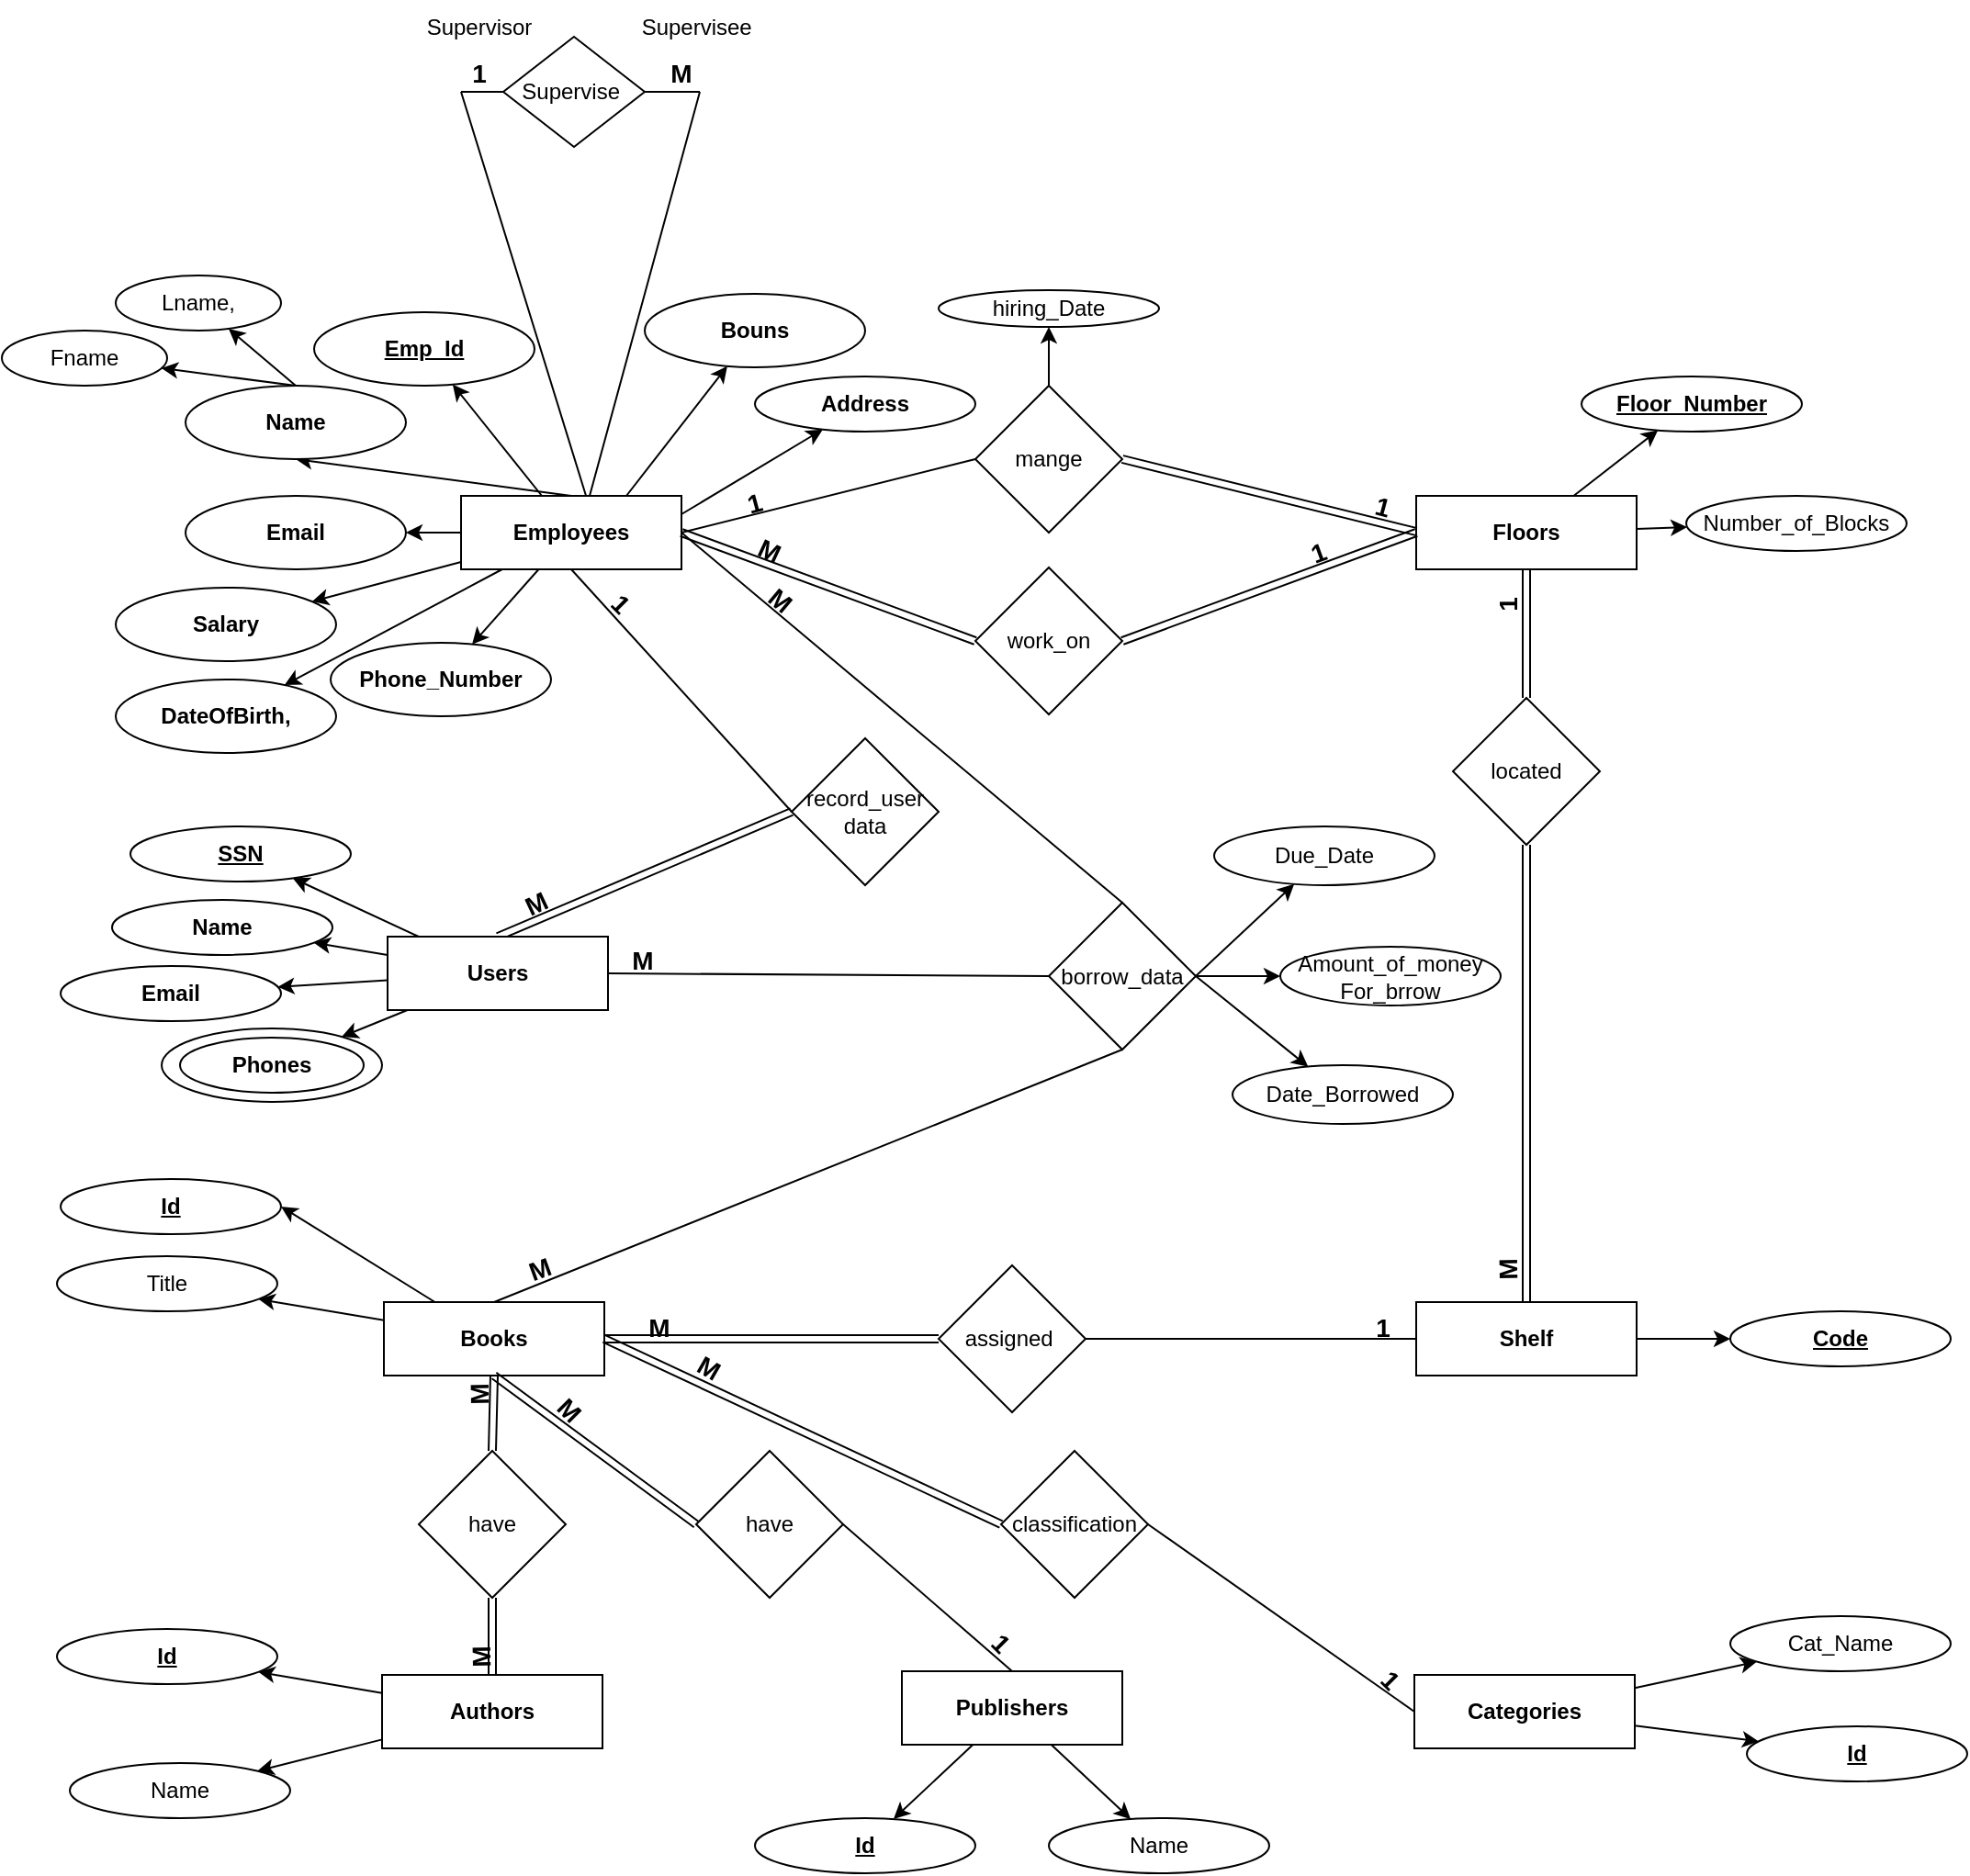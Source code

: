 <mxfile version="24.3.1" type="github">
  <diagram name="Page-1" id="-kbRwK4FyX5_OUYbIRrQ">
    <mxGraphModel dx="2501" dy="1941" grid="1" gridSize="10" guides="1" tooltips="1" connect="1" arrows="1" fold="1" page="1" pageScale="1" pageWidth="827" pageHeight="1169" math="0" shadow="0">
      <root>
        <mxCell id="0" />
        <mxCell id="1" parent="0" />
        <mxCell id="_vqHw4m0biUCmr0mz639-12" value="" style="rounded=0;orthogonalLoop=1;jettySize=auto;html=1;" edge="1" parent="1" source="_vqHw4m0biUCmr0mz639-1" target="_vqHw4m0biUCmr0mz639-15">
          <mxGeometry relative="1" as="geometry">
            <mxPoint x="220" y="60" as="targetPoint" />
          </mxGeometry>
        </mxCell>
        <mxCell id="_vqHw4m0biUCmr0mz639-18" style="rounded=0;orthogonalLoop=1;jettySize=auto;html=1;exitX=0.5;exitY=0;exitDx=0;exitDy=0;entryX=0.5;entryY=1;entryDx=0;entryDy=0;" edge="1" parent="1" source="_vqHw4m0biUCmr0mz639-1" target="_vqHw4m0biUCmr0mz639-16">
          <mxGeometry relative="1" as="geometry" />
        </mxCell>
        <mxCell id="_vqHw4m0biUCmr0mz639-25" value="" style="rounded=0;orthogonalLoop=1;jettySize=auto;html=1;" edge="1" parent="1" source="_vqHw4m0biUCmr0mz639-1" target="_vqHw4m0biUCmr0mz639-26">
          <mxGeometry relative="1" as="geometry">
            <mxPoint x="60" y="140" as="targetPoint" />
          </mxGeometry>
        </mxCell>
        <mxCell id="_vqHw4m0biUCmr0mz639-28" value="" style="rounded=0;orthogonalLoop=1;jettySize=auto;html=1;" edge="1" parent="1" source="_vqHw4m0biUCmr0mz639-1" target="_vqHw4m0biUCmr0mz639-29">
          <mxGeometry relative="1" as="geometry">
            <mxPoint x="220" y="220" as="targetPoint" />
          </mxGeometry>
        </mxCell>
        <mxCell id="_vqHw4m0biUCmr0mz639-31" value="" style="rounded=0;orthogonalLoop=1;jettySize=auto;html=1;" edge="1" parent="1" source="_vqHw4m0biUCmr0mz639-1" target="_vqHw4m0biUCmr0mz639-32">
          <mxGeometry relative="1" as="geometry">
            <mxPoint x="220" y="220" as="targetPoint" />
          </mxGeometry>
        </mxCell>
        <mxCell id="_vqHw4m0biUCmr0mz639-33" style="rounded=0;orthogonalLoop=1;jettySize=auto;html=1;exitX=0.75;exitY=0;exitDx=0;exitDy=0;" edge="1" parent="1" source="_vqHw4m0biUCmr0mz639-1" target="_vqHw4m0biUCmr0mz639-34">
          <mxGeometry relative="1" as="geometry">
            <mxPoint x="310" y="80" as="targetPoint" />
          </mxGeometry>
        </mxCell>
        <mxCell id="_vqHw4m0biUCmr0mz639-35" style="rounded=0;orthogonalLoop=1;jettySize=auto;html=1;exitX=1;exitY=0.25;exitDx=0;exitDy=0;" edge="1" parent="1" source="_vqHw4m0biUCmr0mz639-1" target="_vqHw4m0biUCmr0mz639-36">
          <mxGeometry relative="1" as="geometry">
            <mxPoint x="340" y="120" as="targetPoint" />
          </mxGeometry>
        </mxCell>
        <mxCell id="_vqHw4m0biUCmr0mz639-38" value="" style="rounded=0;orthogonalLoop=1;jettySize=auto;html=1;" edge="1" parent="1" source="_vqHw4m0biUCmr0mz639-1" target="_vqHw4m0biUCmr0mz639-39">
          <mxGeometry relative="1" as="geometry">
            <mxPoint x="220" y="220" as="targetPoint" />
          </mxGeometry>
        </mxCell>
        <mxCell id="_vqHw4m0biUCmr0mz639-102" style="rounded=0;orthogonalLoop=1;jettySize=auto;html=1;shape=link;width=0;" edge="1" parent="1">
          <mxGeometry relative="1" as="geometry">
            <mxPoint x="290" y="-100" as="targetPoint" />
            <mxPoint x="230" y="120" as="sourcePoint" />
          </mxGeometry>
        </mxCell>
        <mxCell id="_vqHw4m0biUCmr0mz639-1" value="&lt;b&gt;Employees&lt;/b&gt;" style="rounded=0;whiteSpace=wrap;html=1;" vertex="1" parent="1">
          <mxGeometry x="160" y="120" width="120" height="40" as="geometry" />
        </mxCell>
        <mxCell id="_vqHw4m0biUCmr0mz639-15" value="&lt;b&gt;&lt;u&gt;Emp_Id&lt;/u&gt;&lt;/b&gt;" style="ellipse;whiteSpace=wrap;html=1;" vertex="1" parent="1">
          <mxGeometry x="80" y="20" width="120" height="40" as="geometry" />
        </mxCell>
        <mxCell id="_vqHw4m0biUCmr0mz639-20" value="" style="rounded=0;orthogonalLoop=1;jettySize=auto;html=1;exitX=0.5;exitY=0;exitDx=0;exitDy=0;" edge="1" parent="1" source="_vqHw4m0biUCmr0mz639-16" target="_vqHw4m0biUCmr0mz639-21">
          <mxGeometry relative="1" as="geometry">
            <mxPoint x="90" y="-10" as="targetPoint" />
          </mxGeometry>
        </mxCell>
        <mxCell id="_vqHw4m0biUCmr0mz639-16" value="&lt;b&gt;Name&lt;/b&gt;" style="ellipse;whiteSpace=wrap;html=1;" vertex="1" parent="1">
          <mxGeometry x="10" y="60" width="120" height="40" as="geometry" />
        </mxCell>
        <mxCell id="_vqHw4m0biUCmr0mz639-21" value="Lname," style="ellipse;whiteSpace=wrap;html=1;" vertex="1" parent="1">
          <mxGeometry x="-28" width="90" height="30" as="geometry" />
        </mxCell>
        <mxCell id="_vqHw4m0biUCmr0mz639-22" value="Fname" style="ellipse;whiteSpace=wrap;html=1;" vertex="1" parent="1">
          <mxGeometry x="-90" y="30" width="90" height="30" as="geometry" />
        </mxCell>
        <mxCell id="_vqHw4m0biUCmr0mz639-23" value="" style="rounded=0;orthogonalLoop=1;jettySize=auto;html=1;exitX=0.5;exitY=0;exitDx=0;exitDy=0;" edge="1" target="_vqHw4m0biUCmr0mz639-22" parent="1" source="_vqHw4m0biUCmr0mz639-16">
          <mxGeometry relative="1" as="geometry">
            <mxPoint x="-27" y="60" as="sourcePoint" />
            <mxPoint x="-40" as="targetPoint" />
          </mxGeometry>
        </mxCell>
        <mxCell id="_vqHw4m0biUCmr0mz639-26" value="Email" style="ellipse;whiteSpace=wrap;html=1;fontStyle=1" vertex="1" parent="1">
          <mxGeometry x="10" y="120" width="120" height="40" as="geometry" />
        </mxCell>
        <mxCell id="_vqHw4m0biUCmr0mz639-29" value="Salary" style="ellipse;whiteSpace=wrap;html=1;fontStyle=1" vertex="1" parent="1">
          <mxGeometry x="-28" y="170" width="120" height="40" as="geometry" />
        </mxCell>
        <mxCell id="_vqHw4m0biUCmr0mz639-32" value="DateOfBirth," style="ellipse;whiteSpace=wrap;html=1;fontStyle=1" vertex="1" parent="1">
          <mxGeometry x="-28" y="220" width="120" height="40" as="geometry" />
        </mxCell>
        <mxCell id="_vqHw4m0biUCmr0mz639-34" value="Bouns" style="ellipse;whiteSpace=wrap;html=1;fontStyle=1" vertex="1" parent="1">
          <mxGeometry x="260" y="10" width="120" height="40" as="geometry" />
        </mxCell>
        <mxCell id="_vqHw4m0biUCmr0mz639-36" value="Address" style="ellipse;whiteSpace=wrap;html=1;fontStyle=1" vertex="1" parent="1">
          <mxGeometry x="320" y="55" width="120" height="30" as="geometry" />
        </mxCell>
        <mxCell id="_vqHw4m0biUCmr0mz639-39" value="&lt;b&gt;Phone_Number&lt;/b&gt;" style="ellipse;whiteSpace=wrap;html=1;" vertex="1" parent="1">
          <mxGeometry x="89" y="200" width="120" height="40" as="geometry" />
        </mxCell>
        <mxCell id="_vqHw4m0biUCmr0mz639-43" value="" style="rounded=0;orthogonalLoop=1;jettySize=auto;html=1;" edge="1" parent="1" source="_vqHw4m0biUCmr0mz639-41" target="_vqHw4m0biUCmr0mz639-44">
          <mxGeometry relative="1" as="geometry">
            <mxPoint x="740" y="60" as="targetPoint" />
          </mxGeometry>
        </mxCell>
        <mxCell id="_vqHw4m0biUCmr0mz639-46" value="" style="rounded=0;orthogonalLoop=1;jettySize=auto;html=1;" edge="1" parent="1" source="_vqHw4m0biUCmr0mz639-41" target="_vqHw4m0biUCmr0mz639-47">
          <mxGeometry relative="1" as="geometry">
            <mxPoint x="900" y="140" as="targetPoint" />
          </mxGeometry>
        </mxCell>
        <mxCell id="_vqHw4m0biUCmr0mz639-41" value="&lt;b&gt;Floors&lt;/b&gt;" style="rounded=0;whiteSpace=wrap;html=1;" vertex="1" parent="1">
          <mxGeometry x="680" y="120" width="120" height="40" as="geometry" />
        </mxCell>
        <mxCell id="_vqHw4m0biUCmr0mz639-44" value="&lt;u&gt;&lt;b&gt;Floor_Number&lt;/b&gt;&lt;/u&gt;" style="ellipse;whiteSpace=wrap;html=1;" vertex="1" parent="1">
          <mxGeometry x="770" y="55" width="120" height="30" as="geometry" />
        </mxCell>
        <mxCell id="_vqHw4m0biUCmr0mz639-47" value="Number_of_Blocks" style="ellipse;whiteSpace=wrap;html=1;" vertex="1" parent="1">
          <mxGeometry x="827" y="120" width="120" height="30" as="geometry" />
        </mxCell>
        <mxCell id="_vqHw4m0biUCmr0mz639-71" value="" style="rounded=0;orthogonalLoop=1;jettySize=auto;html=1;entryX=1;entryY=0.5;entryDx=0;entryDy=0;" edge="1" parent="1" source="_vqHw4m0biUCmr0mz639-69" target="_vqHw4m0biUCmr0mz639-72">
          <mxGeometry relative="1" as="geometry">
            <mxPoint x="39.835" y="521.555" as="targetPoint" />
          </mxGeometry>
        </mxCell>
        <mxCell id="_vqHw4m0biUCmr0mz639-74" value="" style="rounded=0;orthogonalLoop=1;jettySize=auto;html=1;" edge="1" parent="1" source="_vqHw4m0biUCmr0mz639-69" target="_vqHw4m0biUCmr0mz639-75">
          <mxGeometry relative="1" as="geometry">
            <mxPoint x="17" y="574" as="targetPoint" />
          </mxGeometry>
        </mxCell>
        <mxCell id="_vqHw4m0biUCmr0mz639-69" value="&lt;b&gt;Books&lt;/b&gt;" style="rounded=0;whiteSpace=wrap;html=1;" vertex="1" parent="1">
          <mxGeometry x="118" y="559" width="120" height="40" as="geometry" />
        </mxCell>
        <mxCell id="_vqHw4m0biUCmr0mz639-72" value="&lt;b&gt;&lt;u&gt;Id&lt;/u&gt;&lt;/b&gt;" style="ellipse;whiteSpace=wrap;html=1;" vertex="1" parent="1">
          <mxGeometry x="-58" y="492" width="120" height="30" as="geometry" />
        </mxCell>
        <mxCell id="_vqHw4m0biUCmr0mz639-75" value="Title" style="ellipse;whiteSpace=wrap;html=1;" vertex="1" parent="1">
          <mxGeometry x="-60" y="534" width="120" height="30" as="geometry" />
        </mxCell>
        <mxCell id="_vqHw4m0biUCmr0mz639-78" value="" style="rounded=0;orthogonalLoop=1;jettySize=auto;html=1;" edge="1" source="_vqHw4m0biUCmr0mz639-80" target="_vqHw4m0biUCmr0mz639-81" parent="1">
          <mxGeometry relative="1" as="geometry">
            <mxPoint x="17" y="782" as="targetPoint" />
          </mxGeometry>
        </mxCell>
        <mxCell id="_vqHw4m0biUCmr0mz639-79" value="" style="rounded=0;orthogonalLoop=1;jettySize=auto;html=1;" edge="1" source="_vqHw4m0biUCmr0mz639-80" target="_vqHw4m0biUCmr0mz639-82" parent="1">
          <mxGeometry relative="1" as="geometry">
            <mxPoint x="17" y="782" as="targetPoint" />
          </mxGeometry>
        </mxCell>
        <mxCell id="_vqHw4m0biUCmr0mz639-80" value="&lt;b&gt;Authors&lt;/b&gt;" style="rounded=0;whiteSpace=wrap;html=1;" vertex="1" parent="1">
          <mxGeometry x="117" y="762" width="120" height="40" as="geometry" />
        </mxCell>
        <mxCell id="_vqHw4m0biUCmr0mz639-81" value="&lt;b&gt;&lt;u&gt;Id&lt;/u&gt;&lt;/b&gt;" style="ellipse;whiteSpace=wrap;html=1;" vertex="1" parent="1">
          <mxGeometry x="-60" y="737" width="120" height="30" as="geometry" />
        </mxCell>
        <mxCell id="_vqHw4m0biUCmr0mz639-82" value="Name" style="ellipse;whiteSpace=wrap;html=1;" vertex="1" parent="1">
          <mxGeometry x="-53" y="810" width="120" height="30" as="geometry" />
        </mxCell>
        <mxCell id="_vqHw4m0biUCmr0mz639-83" value="" style="rounded=0;orthogonalLoop=1;jettySize=auto;html=1;" edge="1" source="_vqHw4m0biUCmr0mz639-85" target="_vqHw4m0biUCmr0mz639-86" parent="1">
          <mxGeometry relative="1" as="geometry">
            <mxPoint x="-80" y="930" as="targetPoint" />
          </mxGeometry>
        </mxCell>
        <mxCell id="_vqHw4m0biUCmr0mz639-84" value="" style="rounded=0;orthogonalLoop=1;jettySize=auto;html=1;" edge="1" source="_vqHw4m0biUCmr0mz639-85" target="_vqHw4m0biUCmr0mz639-87" parent="1">
          <mxGeometry relative="1" as="geometry">
            <mxPoint x="-80" y="930" as="targetPoint" />
          </mxGeometry>
        </mxCell>
        <mxCell id="_vqHw4m0biUCmr0mz639-85" value="&lt;b&gt;Publishers&lt;/b&gt;" style="rounded=0;whiteSpace=wrap;html=1;" vertex="1" parent="1">
          <mxGeometry x="400" y="760" width="120" height="40" as="geometry" />
        </mxCell>
        <mxCell id="_vqHw4m0biUCmr0mz639-86" value="&lt;b&gt;&lt;u&gt;Id&lt;/u&gt;&lt;/b&gt;" style="ellipse;whiteSpace=wrap;html=1;" vertex="1" parent="1">
          <mxGeometry x="320" y="840" width="120" height="30" as="geometry" />
        </mxCell>
        <mxCell id="_vqHw4m0biUCmr0mz639-87" value="Name" style="ellipse;whiteSpace=wrap;html=1;" vertex="1" parent="1">
          <mxGeometry x="480" y="840" width="120" height="30" as="geometry" />
        </mxCell>
        <mxCell id="_vqHw4m0biUCmr0mz639-88" value="" style="rounded=0;orthogonalLoop=1;jettySize=auto;html=1;" edge="1" source="_vqHw4m0biUCmr0mz639-90" target="_vqHw4m0biUCmr0mz639-91" parent="1">
          <mxGeometry relative="1" as="geometry">
            <mxPoint x="579" y="782" as="targetPoint" />
          </mxGeometry>
        </mxCell>
        <mxCell id="_vqHw4m0biUCmr0mz639-89" value="" style="rounded=0;orthogonalLoop=1;jettySize=auto;html=1;" edge="1" source="_vqHw4m0biUCmr0mz639-90" target="_vqHw4m0biUCmr0mz639-92" parent="1">
          <mxGeometry relative="1" as="geometry">
            <mxPoint x="579" y="782" as="targetPoint" />
          </mxGeometry>
        </mxCell>
        <mxCell id="_vqHw4m0biUCmr0mz639-90" value="&lt;b&gt;Categories&lt;/b&gt;" style="rounded=0;whiteSpace=wrap;html=1;" vertex="1" parent="1">
          <mxGeometry x="679" y="762" width="120" height="40" as="geometry" />
        </mxCell>
        <mxCell id="_vqHw4m0biUCmr0mz639-91" value="&lt;b&gt;&lt;u&gt;Id&lt;/u&gt;&lt;/b&gt;" style="ellipse;whiteSpace=wrap;html=1;" vertex="1" parent="1">
          <mxGeometry x="860" y="790" width="120" height="30" as="geometry" />
        </mxCell>
        <mxCell id="_vqHw4m0biUCmr0mz639-92" value="Cat_Name" style="ellipse;whiteSpace=wrap;html=1;" vertex="1" parent="1">
          <mxGeometry x="851" y="730" width="120" height="30" as="geometry" />
        </mxCell>
        <mxCell id="_vqHw4m0biUCmr0mz639-94" value="" style="rounded=0;orthogonalLoop=1;jettySize=auto;html=1;" edge="1" source="_vqHw4m0biUCmr0mz639-96" target="_vqHw4m0biUCmr0mz639-97" parent="1">
          <mxGeometry relative="1" as="geometry">
            <mxPoint x="580" y="579" as="targetPoint" />
          </mxGeometry>
        </mxCell>
        <mxCell id="_vqHw4m0biUCmr0mz639-96" value="&lt;b&gt;Shelf&lt;/b&gt;" style="rounded=0;whiteSpace=wrap;html=1;" vertex="1" parent="1">
          <mxGeometry x="680" y="559" width="120" height="40" as="geometry" />
        </mxCell>
        <mxCell id="_vqHw4m0biUCmr0mz639-97" value="&lt;b&gt;&lt;u&gt;Code&lt;/u&gt;&lt;/b&gt;" style="ellipse;whiteSpace=wrap;html=1;" vertex="1" parent="1">
          <mxGeometry x="851" y="564" width="120" height="30" as="geometry" />
        </mxCell>
        <mxCell id="_vqHw4m0biUCmr0mz639-103" value="Supervise&amp;nbsp;" style="rhombus;whiteSpace=wrap;html=1;" vertex="1" parent="1">
          <mxGeometry x="183" y="-130" width="77" height="60" as="geometry" />
        </mxCell>
        <mxCell id="_vqHw4m0biUCmr0mz639-115" value="" style="rounded=0;orthogonalLoop=1;jettySize=auto;html=1;" edge="1" parent="1" source="_vqHw4m0biUCmr0mz639-111" target="_vqHw4m0biUCmr0mz639-116">
          <mxGeometry relative="1" as="geometry">
            <mxPoint x="480" y="20" as="targetPoint" />
          </mxGeometry>
        </mxCell>
        <mxCell id="_vqHw4m0biUCmr0mz639-111" value="mange" style="rhombus;whiteSpace=wrap;html=1;" vertex="1" parent="1">
          <mxGeometry x="440" y="60" width="80" height="80" as="geometry" />
        </mxCell>
        <mxCell id="_vqHw4m0biUCmr0mz639-112" value="" style="endArrow=none;html=1;rounded=0;exitX=1;exitY=0.5;exitDx=0;exitDy=0;entryX=0;entryY=0.5;entryDx=0;entryDy=0;" edge="1" parent="1" source="_vqHw4m0biUCmr0mz639-1" target="_vqHw4m0biUCmr0mz639-111">
          <mxGeometry width="50" height="50" relative="1" as="geometry">
            <mxPoint x="380" y="240" as="sourcePoint" />
            <mxPoint x="430" y="190" as="targetPoint" />
          </mxGeometry>
        </mxCell>
        <mxCell id="_vqHw4m0biUCmr0mz639-113" value="" style="endArrow=none;html=1;rounded=0;exitX=1;exitY=0.5;exitDx=0;exitDy=0;entryX=0;entryY=0.5;entryDx=0;entryDy=0;shape=link;" edge="1" parent="1" source="_vqHw4m0biUCmr0mz639-111">
          <mxGeometry width="50" height="50" relative="1" as="geometry">
            <mxPoint x="520" y="139.5" as="sourcePoint" />
            <mxPoint x="680" y="139.5" as="targetPoint" />
          </mxGeometry>
        </mxCell>
        <mxCell id="_vqHw4m0biUCmr0mz639-116" value="hiring_Date" style="ellipse;whiteSpace=wrap;html=1;" vertex="1" parent="1">
          <mxGeometry x="420" y="8" width="120" height="20" as="geometry" />
        </mxCell>
        <mxCell id="_vqHw4m0biUCmr0mz639-117" value="&lt;b&gt;&lt;font style=&quot;font-size: 14px;&quot;&gt;1&lt;/font&gt;&lt;/b&gt;" style="text;html=1;align=center;verticalAlign=middle;whiteSpace=wrap;rounded=0;" vertex="1" parent="1">
          <mxGeometry x="160" y="-120" width="20" height="20" as="geometry" />
        </mxCell>
        <mxCell id="_vqHw4m0biUCmr0mz639-119" value="&lt;b&gt;&lt;font style=&quot;font-size: 14px;&quot;&gt;M&lt;/font&gt;&lt;/b&gt;" style="text;html=1;align=center;verticalAlign=middle;whiteSpace=wrap;rounded=0;" vertex="1" parent="1">
          <mxGeometry x="270" y="-120" width="20" height="20" as="geometry" />
        </mxCell>
        <mxCell id="_vqHw4m0biUCmr0mz639-124" style="rounded=0;orthogonalLoop=1;jettySize=auto;html=1;exitX=0.567;exitY=0;exitDx=0;exitDy=0;shape=link;width=0;exitPerimeter=0;" edge="1" parent="1" source="_vqHw4m0biUCmr0mz639-1">
          <mxGeometry relative="1" as="geometry">
            <mxPoint x="160" y="-100" as="targetPoint" />
            <mxPoint x="239" y="127" as="sourcePoint" />
          </mxGeometry>
        </mxCell>
        <mxCell id="_vqHw4m0biUCmr0mz639-125" value="" style="endArrow=none;html=1;rounded=0;entryX=1;entryY=0.5;entryDx=0;entryDy=0;" edge="1" parent="1" target="_vqHw4m0biUCmr0mz639-103">
          <mxGeometry width="50" height="50" relative="1" as="geometry">
            <mxPoint x="290" y="-100" as="sourcePoint" />
            <mxPoint x="350" y="-150" as="targetPoint" />
          </mxGeometry>
        </mxCell>
        <mxCell id="_vqHw4m0biUCmr0mz639-126" value="" style="endArrow=none;html=1;rounded=0;exitX=0;exitY=0.5;exitDx=0;exitDy=0;" edge="1" parent="1" source="_vqHw4m0biUCmr0mz639-103">
          <mxGeometry width="50" height="50" relative="1" as="geometry">
            <mxPoint x="77" y="-60" as="sourcePoint" />
            <mxPoint x="160" y="-100" as="targetPoint" />
          </mxGeometry>
        </mxCell>
        <mxCell id="_vqHw4m0biUCmr0mz639-127" value="Supervisee&amp;nbsp;" style="text;html=1;align=center;verticalAlign=middle;whiteSpace=wrap;rounded=0;" vertex="1" parent="1">
          <mxGeometry x="260" y="-150" width="60" height="30" as="geometry" />
        </mxCell>
        <mxCell id="_vqHw4m0biUCmr0mz639-128" value="Supervisor" style="text;html=1;align=center;verticalAlign=middle;whiteSpace=wrap;rounded=0;" vertex="1" parent="1">
          <mxGeometry x="140" y="-150" width="60" height="30" as="geometry" />
        </mxCell>
        <mxCell id="_vqHw4m0biUCmr0mz639-129" value="&lt;b&gt;&lt;font style=&quot;font-size: 14px;&quot;&gt;1&lt;/font&gt;&lt;/b&gt;" style="text;html=1;align=center;verticalAlign=middle;whiteSpace=wrap;rounded=0;rotation=-15;" vertex="1" parent="1">
          <mxGeometry x="310" y="114" width="20" height="20" as="geometry" />
        </mxCell>
        <mxCell id="_vqHw4m0biUCmr0mz639-130" value="&lt;b&gt;&lt;font style=&quot;font-size: 14px;&quot;&gt;1&lt;/font&gt;&lt;/b&gt;" style="text;html=1;align=center;verticalAlign=middle;whiteSpace=wrap;rounded=0;rotation=15;" vertex="1" parent="1">
          <mxGeometry x="652" y="116" width="20" height="20" as="geometry" />
        </mxCell>
        <mxCell id="_vqHw4m0biUCmr0mz639-131" value="" style="endArrow=none;html=1;rounded=0;exitX=1;exitY=0.5;exitDx=0;exitDy=0;entryX=0;entryY=0.5;entryDx=0;entryDy=0;shape=link;" edge="1" target="_vqHw4m0biUCmr0mz639-132" parent="1" source="_vqHw4m0biUCmr0mz639-1">
          <mxGeometry width="50" height="50" relative="1" as="geometry">
            <mxPoint x="280" y="239" as="sourcePoint" />
            <mxPoint x="430" y="289" as="targetPoint" />
          </mxGeometry>
        </mxCell>
        <mxCell id="_vqHw4m0biUCmr0mz639-132" value="work_on" style="rhombus;whiteSpace=wrap;html=1;" vertex="1" parent="1">
          <mxGeometry x="440" y="159" width="80" height="80" as="geometry" />
        </mxCell>
        <mxCell id="_vqHw4m0biUCmr0mz639-136" value="" style="endArrow=none;html=1;rounded=0;entryX=0;entryY=0.5;entryDx=0;entryDy=0;exitX=1;exitY=0.5;exitDx=0;exitDy=0;shape=link;" edge="1" parent="1" source="_vqHw4m0biUCmr0mz639-132" target="_vqHw4m0biUCmr0mz639-41">
          <mxGeometry width="50" height="50" relative="1" as="geometry">
            <mxPoint x="580" y="230" as="sourcePoint" />
            <mxPoint x="630" y="180" as="targetPoint" />
          </mxGeometry>
        </mxCell>
        <mxCell id="_vqHw4m0biUCmr0mz639-137" value="&lt;b&gt;&lt;font style=&quot;font-size: 14px;&quot;&gt;M&lt;/font&gt;&lt;/b&gt;" style="text;html=1;align=center;verticalAlign=middle;whiteSpace=wrap;rounded=0;rotation=25;" vertex="1" parent="1">
          <mxGeometry x="318" y="140" width="20" height="20" as="geometry" />
        </mxCell>
        <mxCell id="_vqHw4m0biUCmr0mz639-138" value="&lt;b&gt;&lt;font style=&quot;font-size: 14px;&quot;&gt;1&lt;/font&gt;&lt;/b&gt;" style="text;html=1;align=center;verticalAlign=middle;whiteSpace=wrap;rounded=0;rotation=-20;" vertex="1" parent="1">
          <mxGeometry x="617" y="141" width="20" height="20" as="geometry" />
        </mxCell>
        <mxCell id="_vqHw4m0biUCmr0mz639-139" value="record_user&lt;br&gt;data" style="rhombus;whiteSpace=wrap;html=1;" vertex="1" parent="1">
          <mxGeometry x="340" y="252" width="80" height="80" as="geometry" />
        </mxCell>
        <mxCell id="_vqHw4m0biUCmr0mz639-143" value="" style="endArrow=none;html=1;rounded=0;entryX=0;entryY=0.5;entryDx=0;entryDy=0;shape=link;exitX=0.5;exitY=0;exitDx=0;exitDy=0;" edge="1" parent="1" source="_vqHw4m0biUCmr0mz639-48" target="_vqHw4m0biUCmr0mz639-139">
          <mxGeometry width="50" height="50" relative="1" as="geometry">
            <mxPoint x="710" y="360" as="sourcePoint" />
            <mxPoint x="430" y="350" as="targetPoint" />
          </mxGeometry>
        </mxCell>
        <mxCell id="_vqHw4m0biUCmr0mz639-144" value="" style="endArrow=none;html=1;rounded=0;entryX=0;entryY=0.5;entryDx=0;entryDy=0;exitX=0.5;exitY=1;exitDx=0;exitDy=0;" edge="1" parent="1" source="_vqHw4m0biUCmr0mz639-1" target="_vqHw4m0biUCmr0mz639-139">
          <mxGeometry width="50" height="50" relative="1" as="geometry">
            <mxPoint x="380" y="400" as="sourcePoint" />
            <mxPoint x="430" y="350" as="targetPoint" />
          </mxGeometry>
        </mxCell>
        <mxCell id="_vqHw4m0biUCmr0mz639-145" value="&lt;b&gt;&lt;font style=&quot;font-size: 14px;&quot;&gt;1&lt;/font&gt;&lt;/b&gt;" style="text;html=1;align=center;verticalAlign=middle;whiteSpace=wrap;rounded=0;rotation=45;" vertex="1" parent="1">
          <mxGeometry x="237" y="169" width="20" height="20" as="geometry" />
        </mxCell>
        <mxCell id="_vqHw4m0biUCmr0mz639-153" value="" style="rounded=0;orthogonalLoop=1;jettySize=auto;html=1;exitX=1;exitY=0.5;exitDx=0;exitDy=0;" edge="1" parent="1" source="_vqHw4m0biUCmr0mz639-147" target="_vqHw4m0biUCmr0mz639-154">
          <mxGeometry relative="1" as="geometry">
            <mxPoint x="575" y="520.5" as="targetPoint" />
          </mxGeometry>
        </mxCell>
        <mxCell id="_vqHw4m0biUCmr0mz639-147" value="borrow_data" style="rhombus;whiteSpace=wrap;html=1;" vertex="1" parent="1">
          <mxGeometry x="480" y="341.5" width="80" height="80" as="geometry" />
        </mxCell>
        <mxCell id="_vqHw4m0biUCmr0mz639-148" value="" style="endArrow=none;html=1;rounded=0;entryX=0.5;entryY=0;entryDx=0;entryDy=0;exitX=1;exitY=0.5;exitDx=0;exitDy=0;" edge="1" parent="1" source="_vqHw4m0biUCmr0mz639-1" target="_vqHw4m0biUCmr0mz639-147">
          <mxGeometry width="50" height="50" relative="1" as="geometry">
            <mxPoint x="380" y="500" as="sourcePoint" />
            <mxPoint x="430" y="450" as="targetPoint" />
          </mxGeometry>
        </mxCell>
        <mxCell id="_vqHw4m0biUCmr0mz639-150" value="" style="endArrow=none;html=1;rounded=0;exitX=0;exitY=0.5;exitDx=0;exitDy=0;entryX=1;entryY=0.5;entryDx=0;entryDy=0;" edge="1" parent="1" source="_vqHw4m0biUCmr0mz639-147" target="_vqHw4m0biUCmr0mz639-48">
          <mxGeometry width="50" height="50" relative="1" as="geometry">
            <mxPoint x="380" y="500" as="sourcePoint" />
            <mxPoint x="710" y="380" as="targetPoint" />
          </mxGeometry>
        </mxCell>
        <mxCell id="_vqHw4m0biUCmr0mz639-151" value="" style="endArrow=none;html=1;rounded=0;entryX=0.5;entryY=1;entryDx=0;entryDy=0;exitX=0.5;exitY=0;exitDx=0;exitDy=0;" edge="1" parent="1" source="_vqHw4m0biUCmr0mz639-69" target="_vqHw4m0biUCmr0mz639-147">
          <mxGeometry width="50" height="50" relative="1" as="geometry">
            <mxPoint x="380" y="500" as="sourcePoint" />
            <mxPoint x="430" y="450" as="targetPoint" />
          </mxGeometry>
        </mxCell>
        <mxCell id="_vqHw4m0biUCmr0mz639-154" value="Date_Borrowed" style="ellipse;whiteSpace=wrap;html=1;" vertex="1" parent="1">
          <mxGeometry x="580" y="430" width="120" height="32" as="geometry" />
        </mxCell>
        <mxCell id="_vqHw4m0biUCmr0mz639-155" value="Due_Date" style="ellipse;whiteSpace=wrap;html=1;" vertex="1" parent="1">
          <mxGeometry x="570" y="300" width="120" height="32" as="geometry" />
        </mxCell>
        <mxCell id="_vqHw4m0biUCmr0mz639-156" value="" style="rounded=0;orthogonalLoop=1;jettySize=auto;html=1;exitX=1;exitY=0.5;exitDx=0;exitDy=0;" edge="1" target="_vqHw4m0biUCmr0mz639-155" parent="1" source="_vqHw4m0biUCmr0mz639-147">
          <mxGeometry relative="1" as="geometry">
            <mxPoint x="672" y="341.5" as="sourcePoint" />
            <mxPoint x="747" y="519.5" as="targetPoint" />
          </mxGeometry>
        </mxCell>
        <mxCell id="_vqHw4m0biUCmr0mz639-157" value="Amount_of_money&lt;br&gt;For_brrow" style="ellipse;whiteSpace=wrap;html=1;" vertex="1" parent="1">
          <mxGeometry x="606" y="365.5" width="120" height="32" as="geometry" />
        </mxCell>
        <mxCell id="_vqHw4m0biUCmr0mz639-158" value="" style="rounded=0;orthogonalLoop=1;jettySize=auto;html=1;exitX=1;exitY=0.5;exitDx=0;exitDy=0;" edge="1" target="_vqHw4m0biUCmr0mz639-157" parent="1" source="_vqHw4m0biUCmr0mz639-147">
          <mxGeometry relative="1" as="geometry">
            <mxPoint x="581" y="440.5" as="sourcePoint" />
            <mxPoint x="648" y="552.5" as="targetPoint" />
          </mxGeometry>
        </mxCell>
        <mxCell id="_vqHw4m0biUCmr0mz639-160" value="&lt;b&gt;&lt;font style=&quot;font-size: 14px;&quot;&gt;M&lt;/font&gt;&lt;/b&gt;" style="text;html=1;align=center;verticalAlign=middle;whiteSpace=wrap;rounded=0;rotation=40;" vertex="1" parent="1">
          <mxGeometry x="324" y="167" width="20" height="20" as="geometry" />
        </mxCell>
        <mxCell id="_vqHw4m0biUCmr0mz639-161" value="&lt;b&gt;&lt;font style=&quot;font-size: 14px;&quot;&gt;M&lt;/font&gt;&lt;/b&gt;" style="text;html=1;align=center;verticalAlign=middle;whiteSpace=wrap;rounded=0;rotation=-20;" vertex="1" parent="1">
          <mxGeometry x="193" y="531" width="20" height="20" as="geometry" />
        </mxCell>
        <mxCell id="_vqHw4m0biUCmr0mz639-167" value="have" style="rhombus;whiteSpace=wrap;html=1;" vertex="1" parent="1">
          <mxGeometry x="137" y="640" width="80" height="80" as="geometry" />
        </mxCell>
        <mxCell id="_vqHw4m0biUCmr0mz639-168" value="" style="endArrow=none;html=1;rounded=0;entryX=0.5;entryY=1;entryDx=0;entryDy=0;exitX=0.5;exitY=0;exitDx=0;exitDy=0;shape=link;" edge="1" parent="1" source="_vqHw4m0biUCmr0mz639-80" target="_vqHw4m0biUCmr0mz639-167">
          <mxGeometry width="50" height="50" relative="1" as="geometry">
            <mxPoint x="380" y="700" as="sourcePoint" />
            <mxPoint x="430" y="650" as="targetPoint" />
          </mxGeometry>
        </mxCell>
        <mxCell id="_vqHw4m0biUCmr0mz639-169" value="" style="endArrow=none;html=1;rounded=0;entryX=0.5;entryY=1;entryDx=0;entryDy=0;exitX=0.5;exitY=0;exitDx=0;exitDy=0;shape=link;" edge="1" parent="1" source="_vqHw4m0biUCmr0mz639-167" target="_vqHw4m0biUCmr0mz639-69">
          <mxGeometry width="50" height="50" relative="1" as="geometry">
            <mxPoint x="288" y="680" as="sourcePoint" />
            <mxPoint x="338" y="630" as="targetPoint" />
          </mxGeometry>
        </mxCell>
        <mxCell id="_vqHw4m0biUCmr0mz639-171" value="&lt;b&gt;&lt;font style=&quot;font-size: 14px;&quot;&gt;M&lt;/font&gt;&lt;/b&gt;" style="text;html=1;align=center;verticalAlign=middle;whiteSpace=wrap;rounded=0;rotation=-91;" vertex="1" parent="1">
          <mxGeometry x="160" y="599" width="20" height="20" as="geometry" />
        </mxCell>
        <mxCell id="_vqHw4m0biUCmr0mz639-172" value="&lt;b&gt;&lt;font style=&quot;font-size: 14px;&quot;&gt;M&lt;/font&gt;&lt;/b&gt;" style="text;html=1;align=center;verticalAlign=middle;whiteSpace=wrap;rounded=0;rotation=-91;" vertex="1" parent="1">
          <mxGeometry x="161" y="742" width="20" height="20" as="geometry" />
        </mxCell>
        <mxCell id="_vqHw4m0biUCmr0mz639-174" value="have" style="rhombus;whiteSpace=wrap;html=1;" vertex="1" parent="1">
          <mxGeometry x="288" y="640" width="80" height="80" as="geometry" />
        </mxCell>
        <mxCell id="_vqHw4m0biUCmr0mz639-175" value="" style="endArrow=none;html=1;rounded=0;entryX=0.5;entryY=1;entryDx=0;entryDy=0;exitX=0;exitY=0.5;exitDx=0;exitDy=0;shape=link;" edge="1" parent="1" source="_vqHw4m0biUCmr0mz639-174" target="_vqHw4m0biUCmr0mz639-69">
          <mxGeometry width="50" height="50" relative="1" as="geometry">
            <mxPoint x="380" y="600" as="sourcePoint" />
            <mxPoint x="430" y="550" as="targetPoint" />
          </mxGeometry>
        </mxCell>
        <mxCell id="_vqHw4m0biUCmr0mz639-176" value="" style="endArrow=none;html=1;rounded=0;entryX=0.5;entryY=0;entryDx=0;entryDy=0;exitX=1;exitY=0.5;exitDx=0;exitDy=0;" edge="1" parent="1" source="_vqHw4m0biUCmr0mz639-174" target="_vqHw4m0biUCmr0mz639-85">
          <mxGeometry width="50" height="50" relative="1" as="geometry">
            <mxPoint x="380" y="600" as="sourcePoint" />
            <mxPoint x="430" y="550" as="targetPoint" />
          </mxGeometry>
        </mxCell>
        <mxCell id="_vqHw4m0biUCmr0mz639-177" value="&lt;b&gt;&lt;font style=&quot;font-size: 14px;&quot;&gt;1&lt;/font&gt;&lt;/b&gt;" style="text;html=1;align=center;verticalAlign=middle;whiteSpace=wrap;rounded=0;rotation=45;" vertex="1" parent="1">
          <mxGeometry x="444" y="735" width="20" height="20" as="geometry" />
        </mxCell>
        <mxCell id="_vqHw4m0biUCmr0mz639-178" value="&lt;b&gt;&lt;font style=&quot;font-size: 14px;&quot;&gt;M&lt;/font&gt;&lt;/b&gt;" style="text;html=1;align=center;verticalAlign=middle;whiteSpace=wrap;rounded=0;rotation=45;" vertex="1" parent="1">
          <mxGeometry x="209" y="608" width="20" height="20" as="geometry" />
        </mxCell>
        <mxCell id="_vqHw4m0biUCmr0mz639-179" value="classification" style="rhombus;whiteSpace=wrap;html=1;" vertex="1" parent="1">
          <mxGeometry x="454" y="640" width="80" height="80" as="geometry" />
        </mxCell>
        <mxCell id="_vqHw4m0biUCmr0mz639-180" value="" style="endArrow=none;html=1;rounded=0;entryX=0;entryY=0.5;entryDx=0;entryDy=0;exitX=1;exitY=0.5;exitDx=0;exitDy=0;shape=link;" edge="1" parent="1" source="_vqHw4m0biUCmr0mz639-69" target="_vqHw4m0biUCmr0mz639-179">
          <mxGeometry width="50" height="50" relative="1" as="geometry">
            <mxPoint x="420" y="634" as="sourcePoint" />
            <mxPoint x="470" y="584" as="targetPoint" />
          </mxGeometry>
        </mxCell>
        <mxCell id="_vqHw4m0biUCmr0mz639-181" value="" style="endArrow=none;html=1;rounded=0;exitX=1;exitY=0.5;exitDx=0;exitDy=0;entryX=0;entryY=0.5;entryDx=0;entryDy=0;" edge="1" parent="1" source="_vqHw4m0biUCmr0mz639-179" target="_vqHw4m0biUCmr0mz639-90">
          <mxGeometry width="50" height="50" relative="1" as="geometry">
            <mxPoint x="380" y="510" as="sourcePoint" />
            <mxPoint x="430" y="460" as="targetPoint" />
          </mxGeometry>
        </mxCell>
        <mxCell id="_vqHw4m0biUCmr0mz639-186" value="&lt;b&gt;&lt;font style=&quot;font-size: 14px;&quot;&gt;M&lt;/font&gt;&lt;/b&gt;" style="text;html=1;align=center;verticalAlign=middle;whiteSpace=wrap;rounded=0;rotation=30;" vertex="1" parent="1">
          <mxGeometry x="285" y="585" width="20" height="20" as="geometry" />
        </mxCell>
        <mxCell id="_vqHw4m0biUCmr0mz639-187" value="&lt;b&gt;&lt;font style=&quot;font-size: 14px;&quot;&gt;1&lt;/font&gt;&lt;/b&gt;" style="text;html=1;align=center;verticalAlign=middle;whiteSpace=wrap;rounded=0;rotation=45;" vertex="1" parent="1">
          <mxGeometry x="656" y="755" width="20" height="20" as="geometry" />
        </mxCell>
        <mxCell id="_vqHw4m0biUCmr0mz639-188" value="assigned&amp;nbsp;" style="rhombus;whiteSpace=wrap;html=1;" vertex="1" parent="1">
          <mxGeometry x="420" y="539" width="80" height="80" as="geometry" />
        </mxCell>
        <mxCell id="_vqHw4m0biUCmr0mz639-189" value="" style="endArrow=none;html=1;rounded=0;entryX=0;entryY=0.5;entryDx=0;entryDy=0;exitX=1;exitY=0.5;exitDx=0;exitDy=0;shape=link;" edge="1" parent="1" source="_vqHw4m0biUCmr0mz639-69" target="_vqHw4m0biUCmr0mz639-188">
          <mxGeometry width="50" height="50" relative="1" as="geometry">
            <mxPoint x="380" y="610" as="sourcePoint" />
            <mxPoint x="430" y="560" as="targetPoint" />
          </mxGeometry>
        </mxCell>
        <mxCell id="_vqHw4m0biUCmr0mz639-190" value="" style="endArrow=none;html=1;rounded=0;entryX=0;entryY=0.5;entryDx=0;entryDy=0;exitX=1;exitY=0.5;exitDx=0;exitDy=0;" edge="1" parent="1" source="_vqHw4m0biUCmr0mz639-188" target="_vqHw4m0biUCmr0mz639-96">
          <mxGeometry width="50" height="50" relative="1" as="geometry">
            <mxPoint x="380" y="610" as="sourcePoint" />
            <mxPoint x="430" y="560" as="targetPoint" />
          </mxGeometry>
        </mxCell>
        <mxCell id="_vqHw4m0biUCmr0mz639-192" value="&lt;b&gt;&lt;font style=&quot;font-size: 14px;&quot;&gt;M&lt;/font&gt;&lt;/b&gt;" style="text;html=1;align=center;verticalAlign=middle;whiteSpace=wrap;rounded=0;rotation=0;" vertex="1" parent="1">
          <mxGeometry x="258" y="563" width="20" height="20" as="geometry" />
        </mxCell>
        <mxCell id="_vqHw4m0biUCmr0mz639-193" value="&lt;b&gt;&lt;font style=&quot;font-size: 14px;&quot;&gt;1&lt;/font&gt;&lt;/b&gt;" style="text;html=1;align=center;verticalAlign=middle;whiteSpace=wrap;rounded=0;" vertex="1" parent="1">
          <mxGeometry x="652" y="563" width="20" height="20" as="geometry" />
        </mxCell>
        <mxCell id="_vqHw4m0biUCmr0mz639-146" value="&lt;b&gt;&lt;font style=&quot;font-size: 14px;&quot;&gt;M&lt;/font&gt;&lt;/b&gt;" style="text;html=1;align=center;verticalAlign=middle;whiteSpace=wrap;rounded=0;rotation=-25;" vertex="1" parent="1">
          <mxGeometry x="191" y="332" width="20" height="20" as="geometry" />
        </mxCell>
        <mxCell id="_vqHw4m0biUCmr0mz639-166" value="&lt;b&gt;&lt;font style=&quot;font-size: 14px;&quot;&gt;M&lt;/font&gt;&lt;/b&gt;" style="text;html=1;align=center;verticalAlign=middle;whiteSpace=wrap;rounded=0;rotation=0;" vertex="1" parent="1">
          <mxGeometry x="249" y="363" width="20" height="20" as="geometry" />
        </mxCell>
        <mxCell id="_vqHw4m0biUCmr0mz639-50" value="" style="rounded=0;orthogonalLoop=1;jettySize=auto;html=1;" edge="1" parent="1" source="_vqHw4m0biUCmr0mz639-48" target="_vqHw4m0biUCmr0mz639-51">
          <mxGeometry relative="1" as="geometry">
            <mxPoint x="20" y="380" as="targetPoint" />
          </mxGeometry>
        </mxCell>
        <mxCell id="_vqHw4m0biUCmr0mz639-53" value="" style="rounded=0;orthogonalLoop=1;jettySize=auto;html=1;" edge="1" parent="1" source="_vqHw4m0biUCmr0mz639-48" target="_vqHw4m0biUCmr0mz639-54">
          <mxGeometry relative="1" as="geometry">
            <mxPoint x="20" y="380" as="targetPoint" />
          </mxGeometry>
        </mxCell>
        <mxCell id="_vqHw4m0biUCmr0mz639-61" value="" style="rounded=0;orthogonalLoop=1;jettySize=auto;html=1;" edge="1" parent="1" source="_vqHw4m0biUCmr0mz639-48" target="_vqHw4m0biUCmr0mz639-62">
          <mxGeometry relative="1" as="geometry">
            <mxPoint x="180" y="460" as="targetPoint" />
          </mxGeometry>
        </mxCell>
        <mxCell id="_vqHw4m0biUCmr0mz639-64" value="" style="rounded=0;orthogonalLoop=1;jettySize=auto;html=1;" edge="1" parent="1" source="_vqHw4m0biUCmr0mz639-48" target="_vqHw4m0biUCmr0mz639-65">
          <mxGeometry relative="1" as="geometry">
            <mxPoint x="180" y="460" as="targetPoint" />
          </mxGeometry>
        </mxCell>
        <mxCell id="_vqHw4m0biUCmr0mz639-48" value="&lt;b&gt;Users&lt;/b&gt;" style="rounded=0;whiteSpace=wrap;html=1;" vertex="1" parent="1">
          <mxGeometry x="120" y="360" width="120" height="40" as="geometry" />
        </mxCell>
        <mxCell id="_vqHw4m0biUCmr0mz639-51" value="&lt;b&gt;&lt;u&gt;SSN&lt;/u&gt;&lt;/b&gt;" style="ellipse;whiteSpace=wrap;html=1;" vertex="1" parent="1">
          <mxGeometry x="-20" y="300" width="120" height="30" as="geometry" />
        </mxCell>
        <mxCell id="_vqHw4m0biUCmr0mz639-54" value="&lt;b&gt;Name&lt;/b&gt;" style="ellipse;whiteSpace=wrap;html=1;" vertex="1" parent="1">
          <mxGeometry x="-30" y="340" width="120" height="30" as="geometry" />
        </mxCell>
        <mxCell id="_vqHw4m0biUCmr0mz639-62" value="&lt;b&gt;Email&lt;/b&gt;" style="ellipse;whiteSpace=wrap;html=1;" vertex="1" parent="1">
          <mxGeometry x="-58" y="376" width="120" height="30" as="geometry" />
        </mxCell>
        <mxCell id="_vqHw4m0biUCmr0mz639-67" value="" style="group;fontStyle=1" vertex="1" connectable="0" parent="1">
          <mxGeometry x="-3" y="410" width="120" height="40" as="geometry" />
        </mxCell>
        <mxCell id="_vqHw4m0biUCmr0mz639-65" value="" style="ellipse;whiteSpace=wrap;html=1;" vertex="1" parent="_vqHw4m0biUCmr0mz639-67">
          <mxGeometry width="120" height="40" as="geometry" />
        </mxCell>
        <mxCell id="_vqHw4m0biUCmr0mz639-66" value="&lt;b&gt;Phones&lt;/b&gt;" style="ellipse;whiteSpace=wrap;html=1;" vertex="1" parent="_vqHw4m0biUCmr0mz639-67">
          <mxGeometry x="10" y="5" width="100" height="30" as="geometry" />
        </mxCell>
        <mxCell id="_vqHw4m0biUCmr0mz639-202" value="located" style="rhombus;whiteSpace=wrap;html=1;" vertex="1" parent="1">
          <mxGeometry x="700" y="230" width="80" height="80" as="geometry" />
        </mxCell>
        <mxCell id="_vqHw4m0biUCmr0mz639-203" value="" style="endArrow=none;html=1;rounded=0;entryX=0.5;entryY=1;entryDx=0;entryDy=0;exitX=0.5;exitY=0;exitDx=0;exitDy=0;shape=link;" edge="1" parent="1" source="_vqHw4m0biUCmr0mz639-96" target="_vqHw4m0biUCmr0mz639-202">
          <mxGeometry width="50" height="50" relative="1" as="geometry">
            <mxPoint x="380" y="510" as="sourcePoint" />
            <mxPoint x="430" y="460" as="targetPoint" />
          </mxGeometry>
        </mxCell>
        <mxCell id="_vqHw4m0biUCmr0mz639-204" value="" style="endArrow=none;html=1;rounded=0;entryX=0.5;entryY=1;entryDx=0;entryDy=0;exitX=0.5;exitY=0;exitDx=0;exitDy=0;shape=link;" edge="1" parent="1" source="_vqHw4m0biUCmr0mz639-202" target="_vqHw4m0biUCmr0mz639-41">
          <mxGeometry width="50" height="50" relative="1" as="geometry">
            <mxPoint x="760" y="230" as="sourcePoint" />
            <mxPoint x="810" y="180" as="targetPoint" />
          </mxGeometry>
        </mxCell>
        <mxCell id="_vqHw4m0biUCmr0mz639-205" value="&lt;b&gt;&lt;font style=&quot;font-size: 14px;&quot;&gt;M&lt;/font&gt;&lt;/b&gt;" style="text;html=1;align=center;verticalAlign=middle;whiteSpace=wrap;rounded=0;rotation=-91;" vertex="1" parent="1">
          <mxGeometry x="720" y="531" width="20" height="20" as="geometry" />
        </mxCell>
        <mxCell id="_vqHw4m0biUCmr0mz639-206" value="&lt;b&gt;&lt;font style=&quot;font-size: 14px;&quot;&gt;1&lt;/font&gt;&lt;/b&gt;" style="text;html=1;align=center;verticalAlign=middle;whiteSpace=wrap;rounded=0;rotation=-90;" vertex="1" parent="1">
          <mxGeometry x="720" y="169" width="20" height="20" as="geometry" />
        </mxCell>
      </root>
    </mxGraphModel>
  </diagram>
</mxfile>
